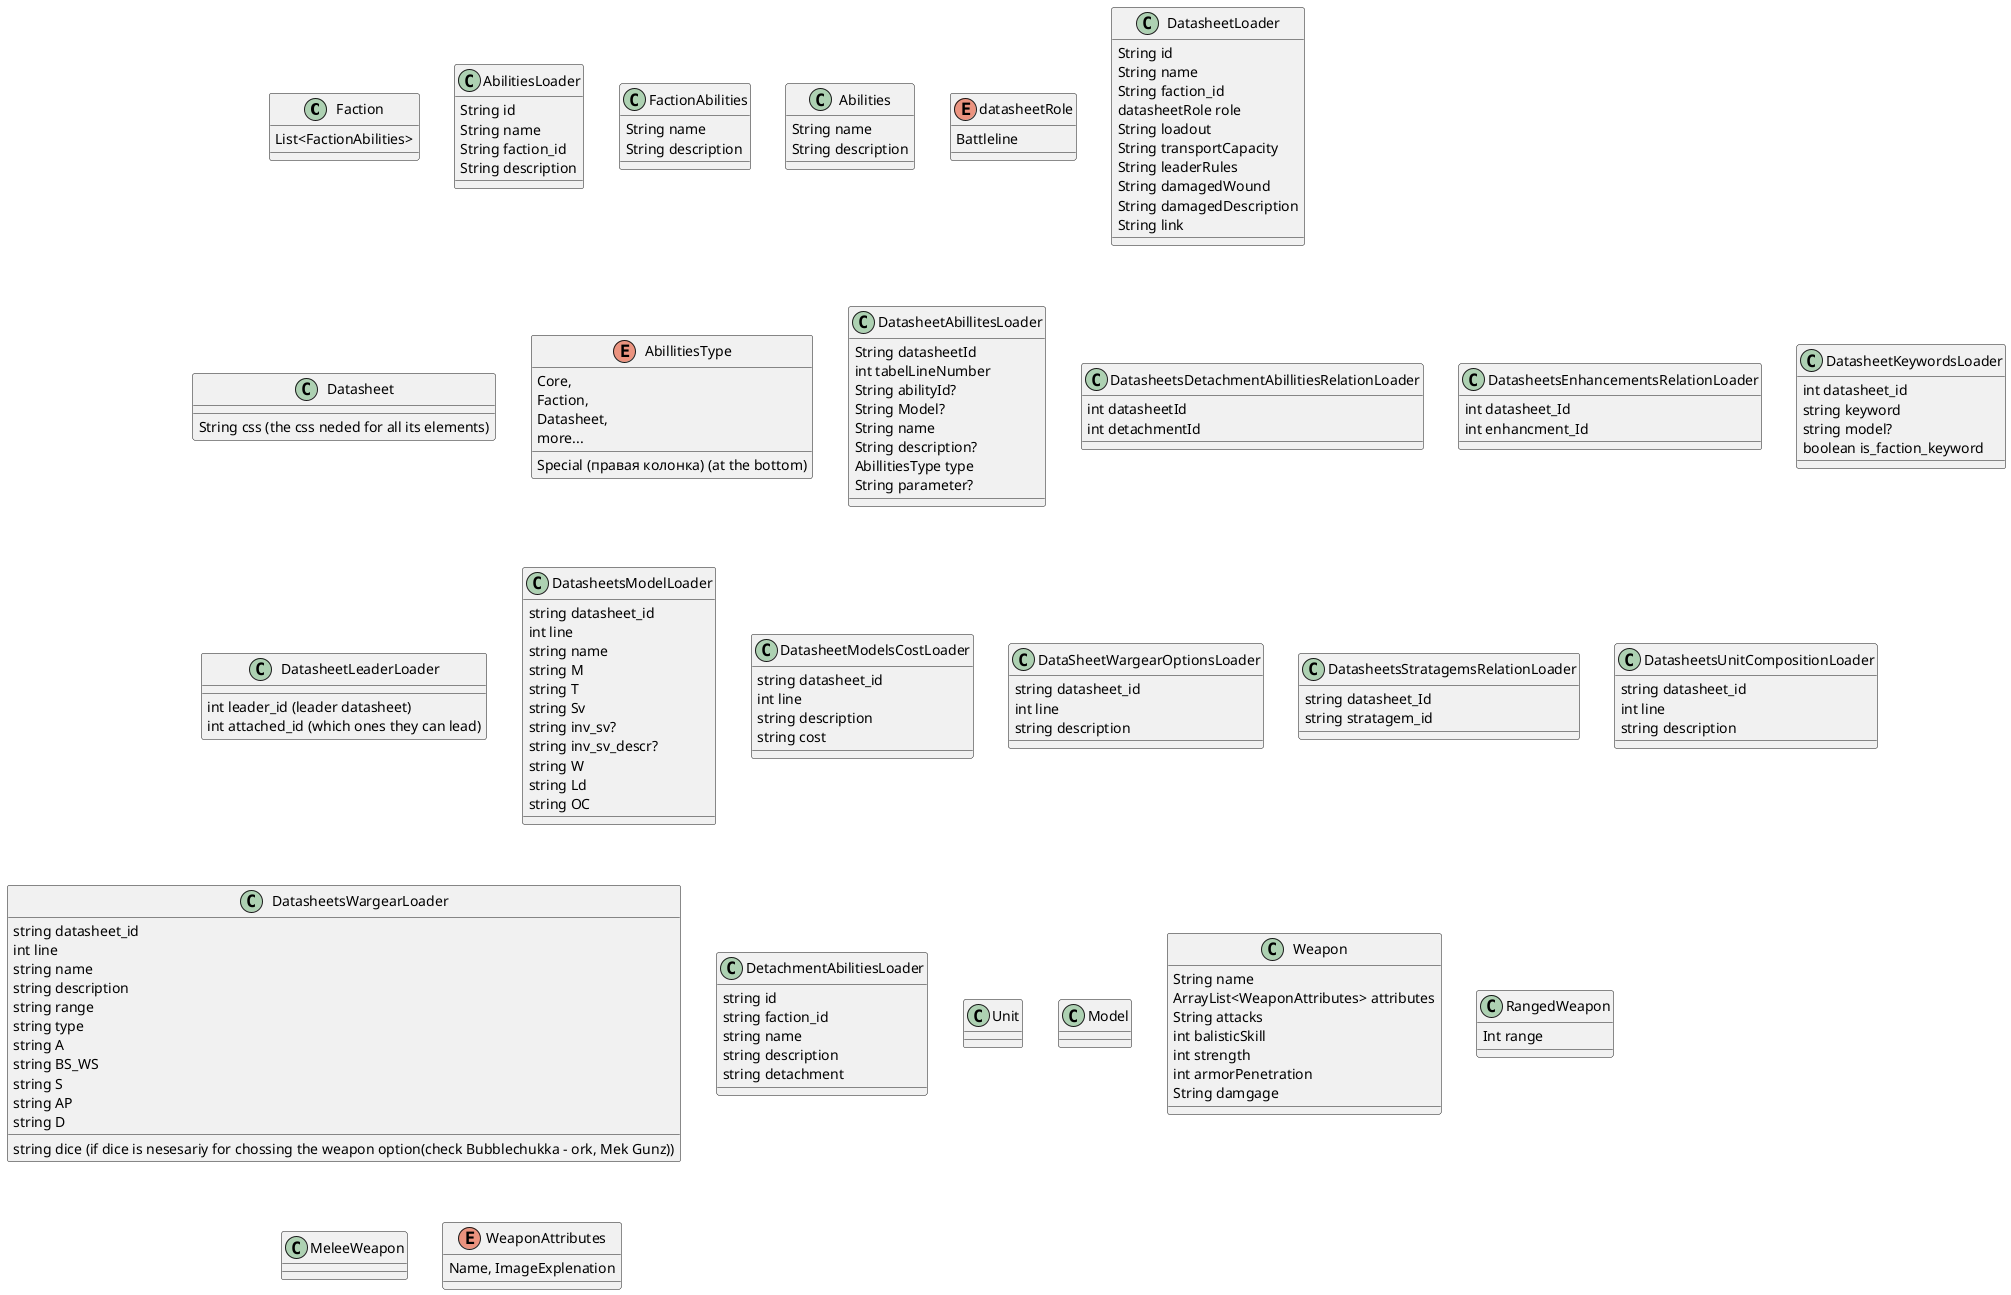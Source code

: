 @startuml
class Faction{
    
    List<FactionAbilities>
}

/'Abilities'/
class AbilitiesLoader {
    String id
    String name
    String faction_id
    String description
}

class FactionAbilities {
    String name
    String description
}

class Abilities {
    String name
    String description
}

/'Datasheets'/
Enum datasheetRole {
    Battleline
}

/'
transportCapacity = transport
leaderRules = leader_footer
damagedWound = damaged_W 
damagedDescription = damaged_description
'/
class DatasheetLoader {
    String id
    String name
    String faction_id
    datasheetRole role
    String loadout
    String transportCapacity
    String leaderRules 
    String damagedWound
    String damagedDescription
    String link
}

class Datasheet {
    String css (the css neded for all its elements)
}

/'Datasheets_abillities'/
Enum AbillitiesType{
    Core,
    Faction,
    Datasheet,
    Special (правая колонка) (at the bottom)
    more...
}

class DatasheetAbillitesLoader{
    String datasheetId
    int tabelLineNumber
    String abilityId?
    String Model?
    String name
    String description?
    AbillitiesType type
    String parameter?
}

/'Datasheets_detachment_abillities'/
class DatasheetsDetachmentAbillitiesRelationLoader {
    int datasheetId
    int detachmentId
}

/'Datasheets_enhancements'/
class DatasheetsEnhancementsRelationLoader {
    int datasheet_Id
    int enhancment_Id
}

/'Datasheets_keywords'/
class DatasheetKeywordsLoader {
    int datasheet_id
    string keyword
    string model?
    boolean is_faction_keyword
}

/'Datasheets_leader'/
class DatasheetLeaderLoader {
    int leader_id (leader datasheet)
    int attached_id (which ones they can lead)
}

/'Datasheets_models (stats)'/
'if data not present "-"
class DatasheetsModelLoader {
    string datasheet_id
    int line
    string name
    string M
    string T
    string Sv
    string inv_sv? 
    string inv_sv_descr?
    string W
    string Ld
    string OC
}

/'Datasheets_models_cost'/
class DatasheetModelsCostLoader {
    string datasheet_id
    int line
    string description
    string cost
}

/'Daatasheets_options (Wargear options)'/
class DataSheetWargearOptionsLoader {
    string datasheet_id
    int line
    string description
}

/'Datasheets_stratagems'/
class DatasheetsStratagemsRelationLoader {
    string datasheet_Id
    string stratagem_id
}

/'Datasheets_unit_composition'/
class DatasheetsUnitCompositionLoader {
    string datasheet_id
    int line
    string description
}

/'Datasheets_wargear'/
class DatasheetsWargearLoader {
    string datasheet_id
    int line
    string dice (if dice is nesesariy for chossing the weapon option(check Bubblechukka - ork, Mek Gunz))
    string name
    string description
    string range
    string type
    string A
    string BS_WS
    string S
    string AP
    string D
}

/'Detachment_abilities'/
class DetachmentAbilitiesLoader {
    string id
    string faction_id
    string name
    string description
    string detachment
}


class Unit {

}


class Model {
}

class Weapon{
    String name
    ArrayList<WeaponAttributes> attributes
    String attacks
    int balisticSkill
    int strength
    int armorPenetration
    String damgage

}

class RangedWeapon{
    Int range
}

class MeleeWeapon{

}

Enum WeaponAttributes{
    Name, ImageExplenation
}

@enduml